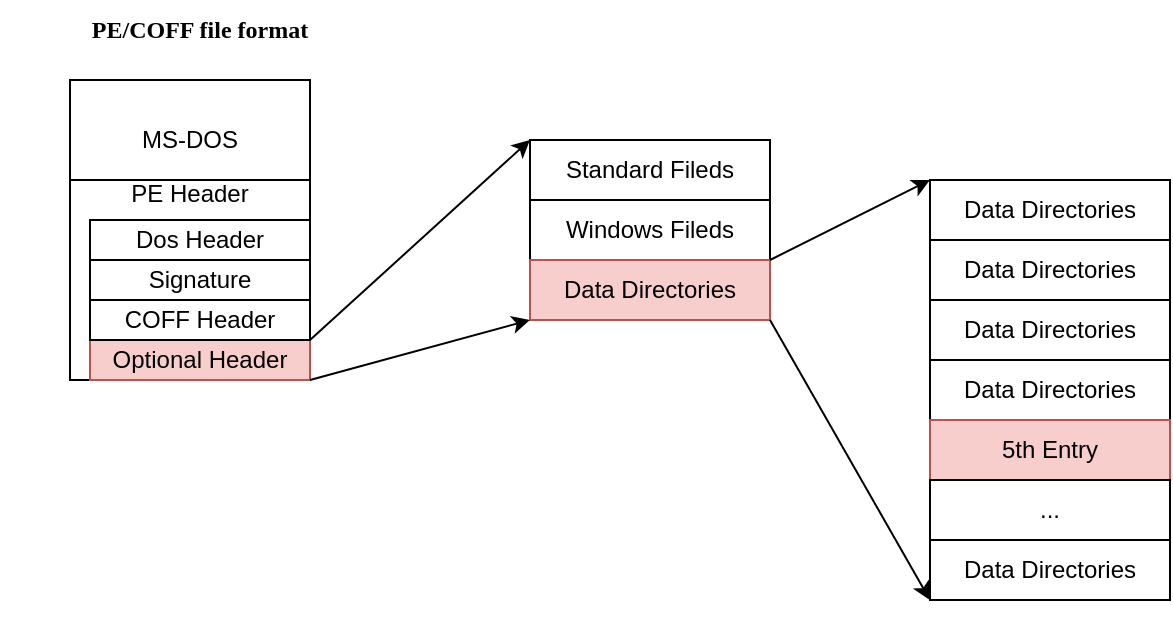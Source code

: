 <mxfile version="21.1.1" type="github">
  <diagram name="第 1 页" id="DXJGyLKz47heCSHpzHNM">
    <mxGraphModel dx="2074" dy="1106" grid="1" gridSize="10" guides="1" tooltips="1" connect="1" arrows="1" fold="1" page="1" pageScale="1" pageWidth="827" pageHeight="1169" math="0" shadow="0">
      <root>
        <mxCell id="0" />
        <mxCell id="1" parent="0" />
        <mxCell id="xr7TNN4HcSWkNFldf1mO-1" value="MS-DOS" style="rounded=0;whiteSpace=wrap;html=1;" vertex="1" parent="1">
          <mxGeometry x="110" y="230" width="120" height="60" as="geometry" />
        </mxCell>
        <mxCell id="xr7TNN4HcSWkNFldf1mO-2" value="&lt;font face=&quot;Verdana&quot;&gt;&lt;b&gt;PE/COFF file format&lt;/b&gt;&lt;/font&gt;" style="text;html=1;strokeColor=none;fillColor=none;align=center;verticalAlign=middle;whiteSpace=wrap;rounded=0;" vertex="1" parent="1">
          <mxGeometry x="75" y="190" width="200" height="30" as="geometry" />
        </mxCell>
        <mxCell id="xr7TNN4HcSWkNFldf1mO-3" value="&lt;div&gt;PE Header&lt;/div&gt;&lt;div&gt;&lt;br&gt;&lt;/div&gt;&lt;div&gt;&lt;br&gt;&lt;/div&gt;&lt;div&gt;&lt;br&gt;&lt;/div&gt;&lt;div&gt;&lt;br&gt;&lt;/div&gt;&lt;div&gt;&lt;br&gt;&lt;/div&gt;&lt;div&gt;&lt;br&gt;&lt;/div&gt;" style="rounded=0;whiteSpace=wrap;html=1;" vertex="1" parent="1">
          <mxGeometry x="110" y="280" width="120" height="100" as="geometry" />
        </mxCell>
        <mxCell id="xr7TNN4HcSWkNFldf1mO-4" value="Optional Header" style="rounded=0;whiteSpace=wrap;html=1;fillColor=#f8cecc;strokeColor=#b85450;" vertex="1" parent="1">
          <mxGeometry x="120" y="360" width="110" height="20" as="geometry" />
        </mxCell>
        <mxCell id="xr7TNN4HcSWkNFldf1mO-5" value="Standard Fileds" style="rounded=0;whiteSpace=wrap;html=1;" vertex="1" parent="1">
          <mxGeometry x="340" y="260" width="120" height="30" as="geometry" />
        </mxCell>
        <mxCell id="xr7TNN4HcSWkNFldf1mO-6" value="" style="endArrow=classic;html=1;rounded=0;entryX=0;entryY=0;entryDx=0;entryDy=0;exitX=1;exitY=1;exitDx=0;exitDy=0;" edge="1" parent="1" source="xr7TNN4HcSWkNFldf1mO-12" target="xr7TNN4HcSWkNFldf1mO-5">
          <mxGeometry width="50" height="50" relative="1" as="geometry">
            <mxPoint x="230" y="300" as="sourcePoint" />
            <mxPoint x="280" y="250" as="targetPoint" />
          </mxGeometry>
        </mxCell>
        <mxCell id="xr7TNN4HcSWkNFldf1mO-8" value="Windows Fileds" style="rounded=0;whiteSpace=wrap;html=1;" vertex="1" parent="1">
          <mxGeometry x="340" y="290" width="120" height="30" as="geometry" />
        </mxCell>
        <mxCell id="xr7TNN4HcSWkNFldf1mO-9" value="Data Directories" style="rounded=0;whiteSpace=wrap;html=1;fillColor=#f8cecc;strokeColor=#b85450;" vertex="1" parent="1">
          <mxGeometry x="340" y="320" width="120" height="30" as="geometry" />
        </mxCell>
        <mxCell id="xr7TNN4HcSWkNFldf1mO-12" value="COFF Header" style="rounded=0;whiteSpace=wrap;html=1;" vertex="1" parent="1">
          <mxGeometry x="120" y="340" width="110" height="20" as="geometry" />
        </mxCell>
        <mxCell id="xr7TNN4HcSWkNFldf1mO-13" value="Signature" style="rounded=0;whiteSpace=wrap;html=1;" vertex="1" parent="1">
          <mxGeometry x="120" y="320" width="110" height="20" as="geometry" />
        </mxCell>
        <mxCell id="xr7TNN4HcSWkNFldf1mO-14" value="Dos Header" style="rounded=0;whiteSpace=wrap;html=1;" vertex="1" parent="1">
          <mxGeometry x="120" y="300" width="110" height="20" as="geometry" />
        </mxCell>
        <mxCell id="xr7TNN4HcSWkNFldf1mO-15" value="" style="endArrow=classic;html=1;rounded=0;entryX=0;entryY=1;entryDx=0;entryDy=0;" edge="1" parent="1" target="xr7TNN4HcSWkNFldf1mO-9">
          <mxGeometry width="50" height="50" relative="1" as="geometry">
            <mxPoint x="230" y="380" as="sourcePoint" />
            <mxPoint x="280" y="330" as="targetPoint" />
          </mxGeometry>
        </mxCell>
        <mxCell id="xr7TNN4HcSWkNFldf1mO-16" value="" style="endArrow=classic;html=1;rounded=0;" edge="1" parent="1">
          <mxGeometry width="50" height="50" relative="1" as="geometry">
            <mxPoint x="460" y="320" as="sourcePoint" />
            <mxPoint x="540" y="280" as="targetPoint" />
          </mxGeometry>
        </mxCell>
        <mxCell id="xr7TNN4HcSWkNFldf1mO-17" value="Data Directories" style="rounded=0;whiteSpace=wrap;html=1;" vertex="1" parent="1">
          <mxGeometry x="540" y="280" width="120" height="30" as="geometry" />
        </mxCell>
        <mxCell id="xr7TNN4HcSWkNFldf1mO-18" value="Data Directories" style="rounded=0;whiteSpace=wrap;html=1;" vertex="1" parent="1">
          <mxGeometry x="540" y="310" width="120" height="30" as="geometry" />
        </mxCell>
        <mxCell id="xr7TNN4HcSWkNFldf1mO-19" value="Data Directories" style="rounded=0;whiteSpace=wrap;html=1;" vertex="1" parent="1">
          <mxGeometry x="540" y="340" width="120" height="30" as="geometry" />
        </mxCell>
        <mxCell id="xr7TNN4HcSWkNFldf1mO-20" value="Data Directories" style="rounded=0;whiteSpace=wrap;html=1;" vertex="1" parent="1">
          <mxGeometry x="540" y="370" width="120" height="30" as="geometry" />
        </mxCell>
        <mxCell id="xr7TNN4HcSWkNFldf1mO-21" value="5th Entry" style="rounded=0;whiteSpace=wrap;html=1;fillColor=#f8cecc;strokeColor=#b85450;" vertex="1" parent="1">
          <mxGeometry x="540" y="400" width="120" height="30" as="geometry" />
        </mxCell>
        <mxCell id="xr7TNN4HcSWkNFldf1mO-22" value="..." style="rounded=0;whiteSpace=wrap;html=1;" vertex="1" parent="1">
          <mxGeometry x="540" y="430" width="120" height="30" as="geometry" />
        </mxCell>
        <mxCell id="xr7TNN4HcSWkNFldf1mO-23" value="Data Directories" style="rounded=0;whiteSpace=wrap;html=1;" vertex="1" parent="1">
          <mxGeometry x="540" y="460" width="120" height="30" as="geometry" />
        </mxCell>
        <mxCell id="xr7TNN4HcSWkNFldf1mO-24" value="" style="endArrow=classic;html=1;rounded=0;entryX=0;entryY=1;entryDx=0;entryDy=0;" edge="1" parent="1" target="xr7TNN4HcSWkNFldf1mO-23">
          <mxGeometry width="50" height="50" relative="1" as="geometry">
            <mxPoint x="460" y="350" as="sourcePoint" />
            <mxPoint x="510" y="300" as="targetPoint" />
          </mxGeometry>
        </mxCell>
      </root>
    </mxGraphModel>
  </diagram>
</mxfile>
